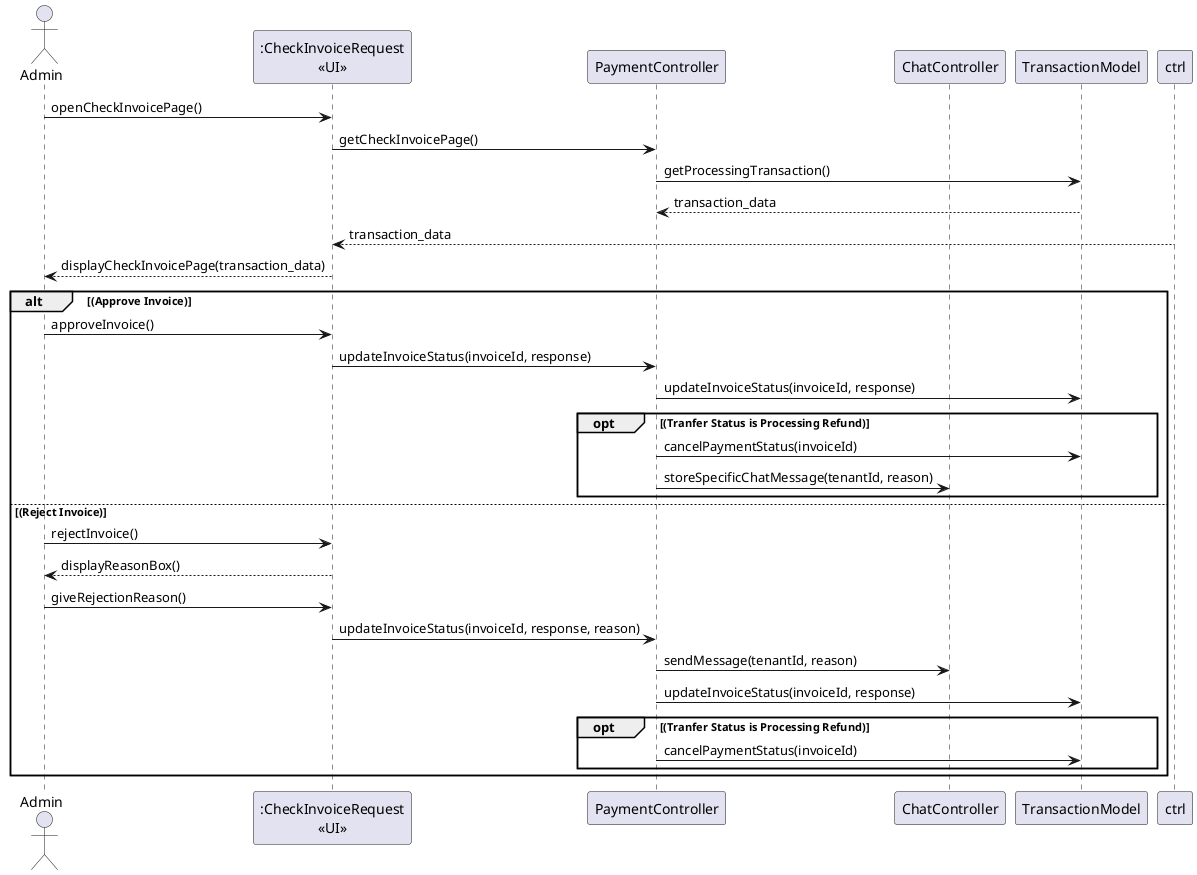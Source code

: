 @startuml
actor "Admin" as act
participant ":CheckInvoiceRequest\n<<UI>>" as view
participant PaymentController as pctrl
participant ChatController as cctrl
participant TransactionModel as tm

act -> view : openCheckInvoicePage()
view -> pctrl : getCheckInvoicePage()
pctrl -> tm : getProcessingTransaction()
pctrl <-- tm : transaction_data
view <-- ctrl : transaction_data
act <-- view : displayCheckInvoicePage(transaction_data) 
alt (Approve Invoice)
    act -> view : approveInvoice()
    view -> pctrl : updateInvoiceStatus(invoiceId, response)
    pctrl -> tm : updateInvoiceStatus(invoiceId, response)

    opt (Tranfer Status is Processing Refund)
        pctrl -> tm : cancelPaymentStatus(invoiceId)
        pctrl -> cctrl : storeSpecificChatMessage(tenantId, reason)
    end
else (Reject Invoice)
    act -> view : rejectInvoice()
    act <-- view : displayReasonBox()
    act -> view : giveRejectionReason()
    
    view -> pctrl : updateInvoiceStatus(invoiceId, response, reason)
    pctrl -> cctrl : sendMessage(tenantId, reason)
    pctrl -> tm : updateInvoiceStatus(invoiceId, response)

    opt (Tranfer Status is Processing Refund)
        pctrl -> tm : cancelPaymentStatus(invoiceId)
    end
end
@enduml
